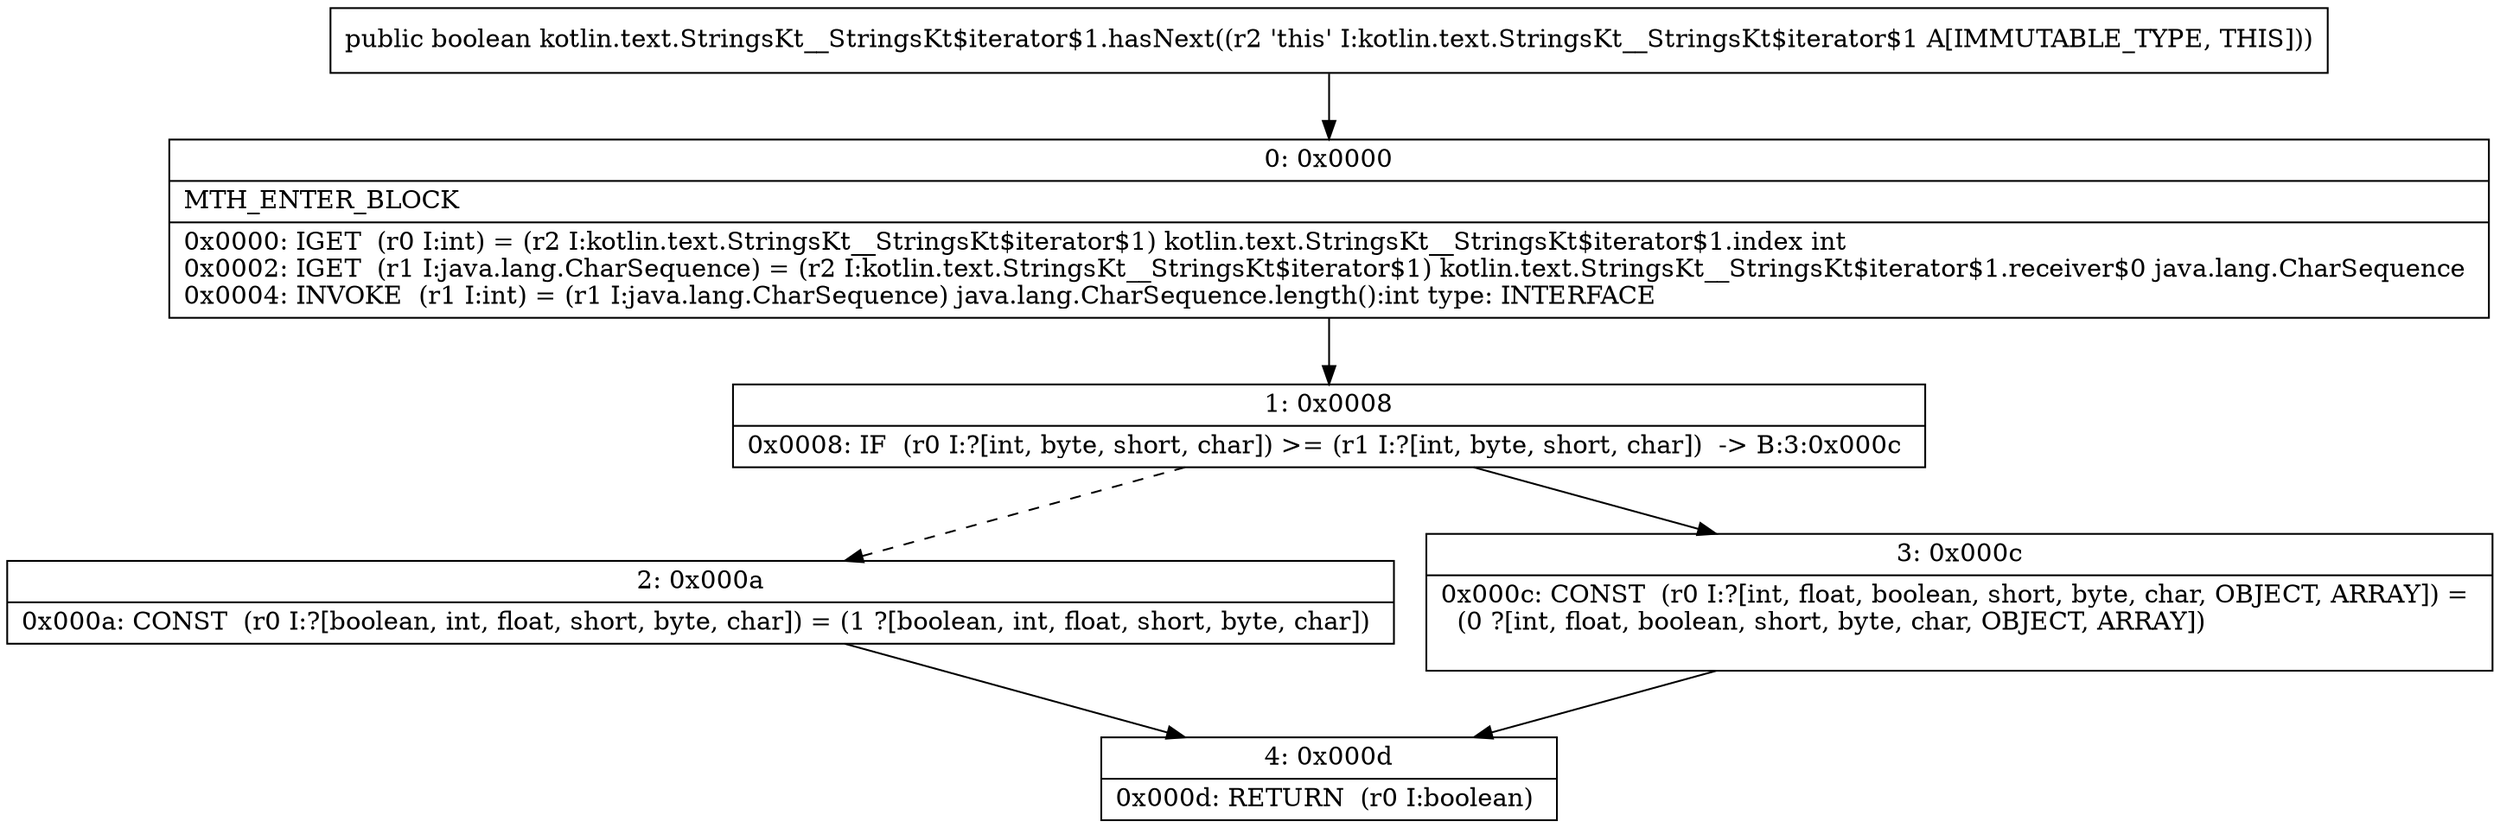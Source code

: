 digraph "CFG forkotlin.text.StringsKt__StringsKt$iterator$1.hasNext()Z" {
Node_0 [shape=record,label="{0\:\ 0x0000|MTH_ENTER_BLOCK\l|0x0000: IGET  (r0 I:int) = (r2 I:kotlin.text.StringsKt__StringsKt$iterator$1) kotlin.text.StringsKt__StringsKt$iterator$1.index int \l0x0002: IGET  (r1 I:java.lang.CharSequence) = (r2 I:kotlin.text.StringsKt__StringsKt$iterator$1) kotlin.text.StringsKt__StringsKt$iterator$1.receiver$0 java.lang.CharSequence \l0x0004: INVOKE  (r1 I:int) = (r1 I:java.lang.CharSequence) java.lang.CharSequence.length():int type: INTERFACE \l}"];
Node_1 [shape=record,label="{1\:\ 0x0008|0x0008: IF  (r0 I:?[int, byte, short, char]) \>= (r1 I:?[int, byte, short, char])  \-\> B:3:0x000c \l}"];
Node_2 [shape=record,label="{2\:\ 0x000a|0x000a: CONST  (r0 I:?[boolean, int, float, short, byte, char]) = (1 ?[boolean, int, float, short, byte, char]) \l}"];
Node_3 [shape=record,label="{3\:\ 0x000c|0x000c: CONST  (r0 I:?[int, float, boolean, short, byte, char, OBJECT, ARRAY]) = \l  (0 ?[int, float, boolean, short, byte, char, OBJECT, ARRAY])\l \l}"];
Node_4 [shape=record,label="{4\:\ 0x000d|0x000d: RETURN  (r0 I:boolean) \l}"];
MethodNode[shape=record,label="{public boolean kotlin.text.StringsKt__StringsKt$iterator$1.hasNext((r2 'this' I:kotlin.text.StringsKt__StringsKt$iterator$1 A[IMMUTABLE_TYPE, THIS])) }"];
MethodNode -> Node_0;
Node_0 -> Node_1;
Node_1 -> Node_2[style=dashed];
Node_1 -> Node_3;
Node_2 -> Node_4;
Node_3 -> Node_4;
}


